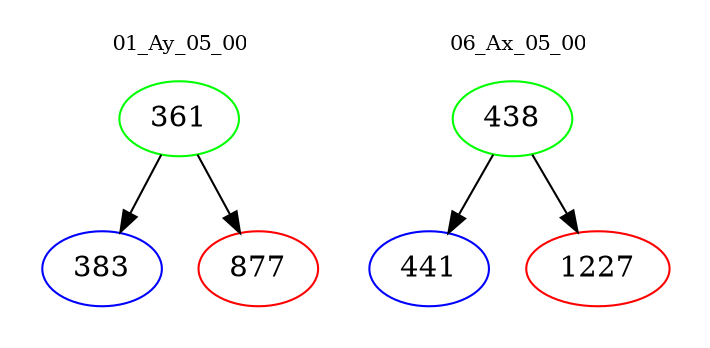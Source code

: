 digraph{
subgraph cluster_0 {
color = white
label = "01_Ay_05_00";
fontsize=10;
T0_361 [label="361", color="green"]
T0_361 -> T0_383 [color="black"]
T0_383 [label="383", color="blue"]
T0_361 -> T0_877 [color="black"]
T0_877 [label="877", color="red"]
}
subgraph cluster_1 {
color = white
label = "06_Ax_05_00";
fontsize=10;
T1_438 [label="438", color="green"]
T1_438 -> T1_441 [color="black"]
T1_441 [label="441", color="blue"]
T1_438 -> T1_1227 [color="black"]
T1_1227 [label="1227", color="red"]
}
}
